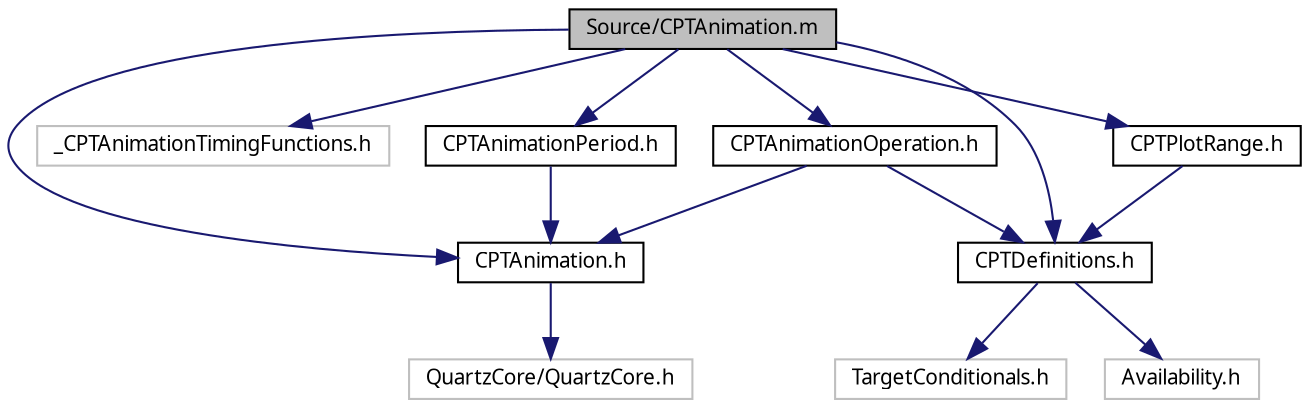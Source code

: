 digraph "Source/CPTAnimation.m"
{
 // LATEX_PDF_SIZE
  bgcolor="transparent";
  edge [fontname="Lucinda Grande",fontsize="10",labelfontname="Lucinda Grande",labelfontsize="10"];
  node [fontname="Lucinda Grande",fontsize="10",shape=record];
  Node1 [label="Source/CPTAnimation.m",height=0.2,width=0.4,color="black", fillcolor="grey75", style="filled", fontcolor="black",tooltip=" "];
  Node1 -> Node2 [color="midnightblue",fontsize="10",style="solid",fontname="Lucinda Grande"];
  Node2 [label="CPTAnimation.h",height=0.2,width=0.4,color="black",URL="$_c_p_t_animation_8h.html",tooltip=" "];
  Node2 -> Node3 [color="midnightblue",fontsize="10",style="solid",fontname="Lucinda Grande"];
  Node3 [label="QuartzCore/QuartzCore.h",height=0.2,width=0.4,color="grey75",tooltip=" "];
  Node1 -> Node4 [color="midnightblue",fontsize="10",style="solid",fontname="Lucinda Grande"];
  Node4 [label="_CPTAnimationTimingFunctions.h",height=0.2,width=0.4,color="grey75",tooltip=" "];
  Node1 -> Node5 [color="midnightblue",fontsize="10",style="solid",fontname="Lucinda Grande"];
  Node5 [label="CPTAnimationOperation.h",height=0.2,width=0.4,color="black",URL="$_c_p_t_animation_operation_8h.html",tooltip=" "];
  Node5 -> Node6 [color="midnightblue",fontsize="10",style="solid",fontname="Lucinda Grande"];
  Node6 [label="CPTDefinitions.h",height=0.2,width=0.4,color="black",URL="$_c_p_t_definitions_8h.html",tooltip=" "];
  Node6 -> Node7 [color="midnightblue",fontsize="10",style="solid",fontname="Lucinda Grande"];
  Node7 [label="TargetConditionals.h",height=0.2,width=0.4,color="grey75",tooltip=" "];
  Node6 -> Node8 [color="midnightblue",fontsize="10",style="solid",fontname="Lucinda Grande"];
  Node8 [label="Availability.h",height=0.2,width=0.4,color="grey75",tooltip=" "];
  Node5 -> Node2 [color="midnightblue",fontsize="10",style="solid",fontname="Lucinda Grande"];
  Node1 -> Node9 [color="midnightblue",fontsize="10",style="solid",fontname="Lucinda Grande"];
  Node9 [label="CPTAnimationPeriod.h",height=0.2,width=0.4,color="black",URL="$_c_p_t_animation_period_8h.html",tooltip=" "];
  Node9 -> Node2 [color="midnightblue",fontsize="10",style="solid",fontname="Lucinda Grande"];
  Node1 -> Node6 [color="midnightblue",fontsize="10",style="solid",fontname="Lucinda Grande"];
  Node1 -> Node10 [color="midnightblue",fontsize="10",style="solid",fontname="Lucinda Grande"];
  Node10 [label="CPTPlotRange.h",height=0.2,width=0.4,color="black",URL="$_c_p_t_plot_range_8h.html",tooltip=" "];
  Node10 -> Node6 [color="midnightblue",fontsize="10",style="solid",fontname="Lucinda Grande"];
}
